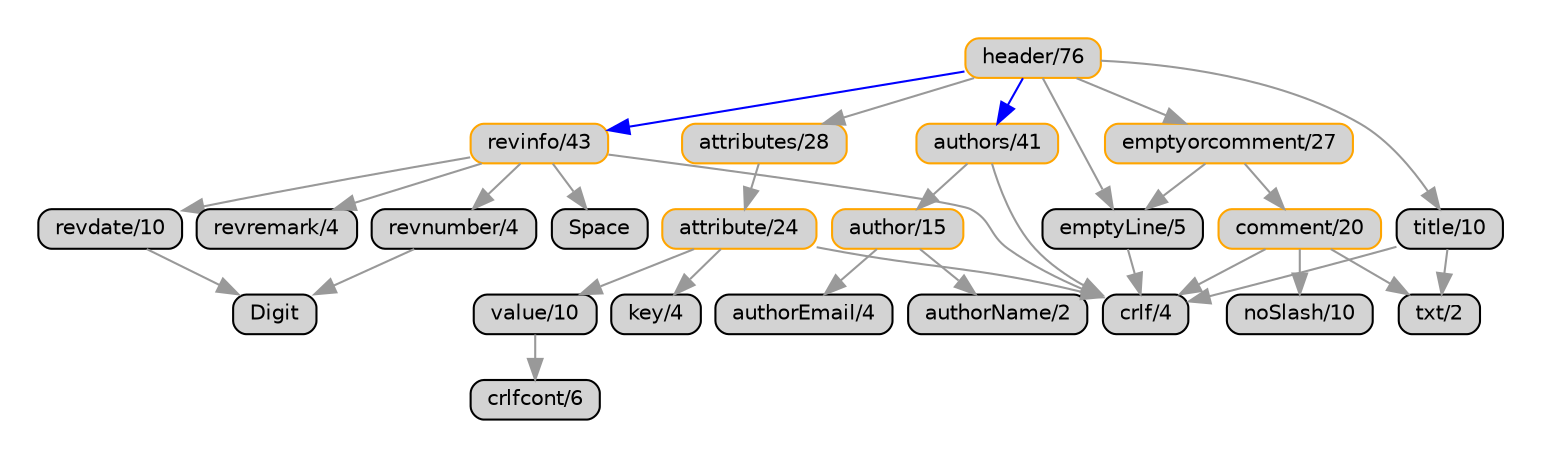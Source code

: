 digraph dot {
  graph [ center=true, margin=0.2, nodesep=0.1, ranksep=0.3 ];
  node [ shape=box, style="rounded,filled" width=0, height=0, fontname=Helvetica, fontsize=10];
  edge [ fontname=Helvetica, fontsize=10];
  revinfo -> revdate [ color=grey60];
  revdate -> Digit [ color=grey60];
  comment -> txt [ color=grey60];
  author -> authorName [ color=grey60];
  value -> crlfcont [ color=grey60];
  attributes -> attribute [ color=grey60];
  header -> revinfo [ color=blue];
  header -> authors [ color=blue];
  revinfo -> revnumber [ color=grey60];
  attribute -> crlf [ color=grey60];
  emptyorcomment -> emptyLine [ color=grey60];
  attribute -> value [ color=grey60];
  header -> title [ color=grey60];
  header -> attributes [ color=grey60];
  authors -> author [ color=grey60];
  revnumber -> Digit [ color=grey60];
  title -> crlf [ color=grey60];
  comment -> noSlash [ color=grey60];
  header -> emptyorcomment [ color=grey60];
  author -> authorEmail [ color=grey60];
  comment -> crlf [ color=grey60];
  revinfo -> Space [ color=grey60];
  emptyorcomment -> comment [ color=grey60];
  revinfo -> crlf [ color=grey60];
  title -> txt [ color=grey60];
  header -> emptyLine [ color=grey60];
  authors -> crlf [ color=grey60];
  revinfo -> revremark [ color=grey60];
  attribute -> key [ color=grey60];
  emptyLine -> crlf [ color=grey60];
  crlf [ fillcolor=lightgrey color=black label="crlf/4"];
  emptyLine [ fillcolor=lightgrey color=black label="emptyLine/5"];
  noSlash [ fillcolor=lightgrey color=black label="noSlash/10"];
  txt [ fillcolor=lightgrey color=black label="txt/2"];
  comment [ fillcolor=lightgrey color=orange label="comment/20"];
  emptyorcomment [ fillcolor=lightgrey color=orange label="emptyorcomment/27"];
  title [ fillcolor=lightgrey color=black label="title/10"];
  authorName [ fillcolor=lightgrey color=black label="authorName/2"];
  authorEmail [ fillcolor=lightgrey color=black label="authorEmail/4"];
  author [ fillcolor=lightgrey color=orange label="author/15"];
  authors [ fillcolor=lightgrey color=orange label="authors/41"];
  revnumber [ fillcolor=lightgrey color=black label="revnumber/4"];
  revdate [ fillcolor=lightgrey color=black label="revdate/10"];
  revremark [ fillcolor=lightgrey color=black label="revremark/4"];
  revinfo [ fillcolor=lightgrey color=orange label="revinfo/43"];
  key [ fillcolor=lightgrey color=black label="key/4"];
  crlfcont [ fillcolor=lightgrey color=black label="crlfcont/6"];
  value [ fillcolor=lightgrey color=black label="value/10"];
  attribute [ fillcolor=lightgrey color=orange label="attribute/24"];
  attributes [ fillcolor=lightgrey color=orange label="attributes/28"];
  header [ fillcolor=lightgrey color=orange label="header/76"];
}
